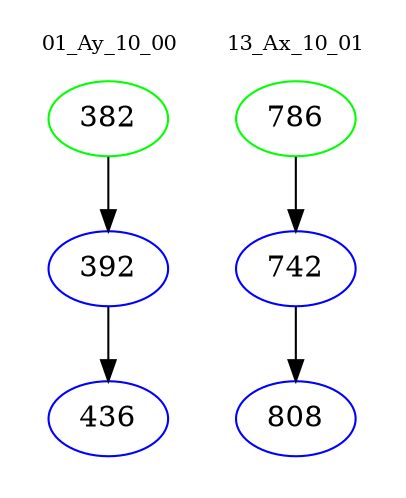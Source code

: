 digraph{
subgraph cluster_0 {
color = white
label = "01_Ay_10_00";
fontsize=10;
T0_382 [label="382", color="green"]
T0_382 -> T0_392 [color="black"]
T0_392 [label="392", color="blue"]
T0_392 -> T0_436 [color="black"]
T0_436 [label="436", color="blue"]
}
subgraph cluster_1 {
color = white
label = "13_Ax_10_01";
fontsize=10;
T1_786 [label="786", color="green"]
T1_786 -> T1_742 [color="black"]
T1_742 [label="742", color="blue"]
T1_742 -> T1_808 [color="black"]
T1_808 [label="808", color="blue"]
}
}
